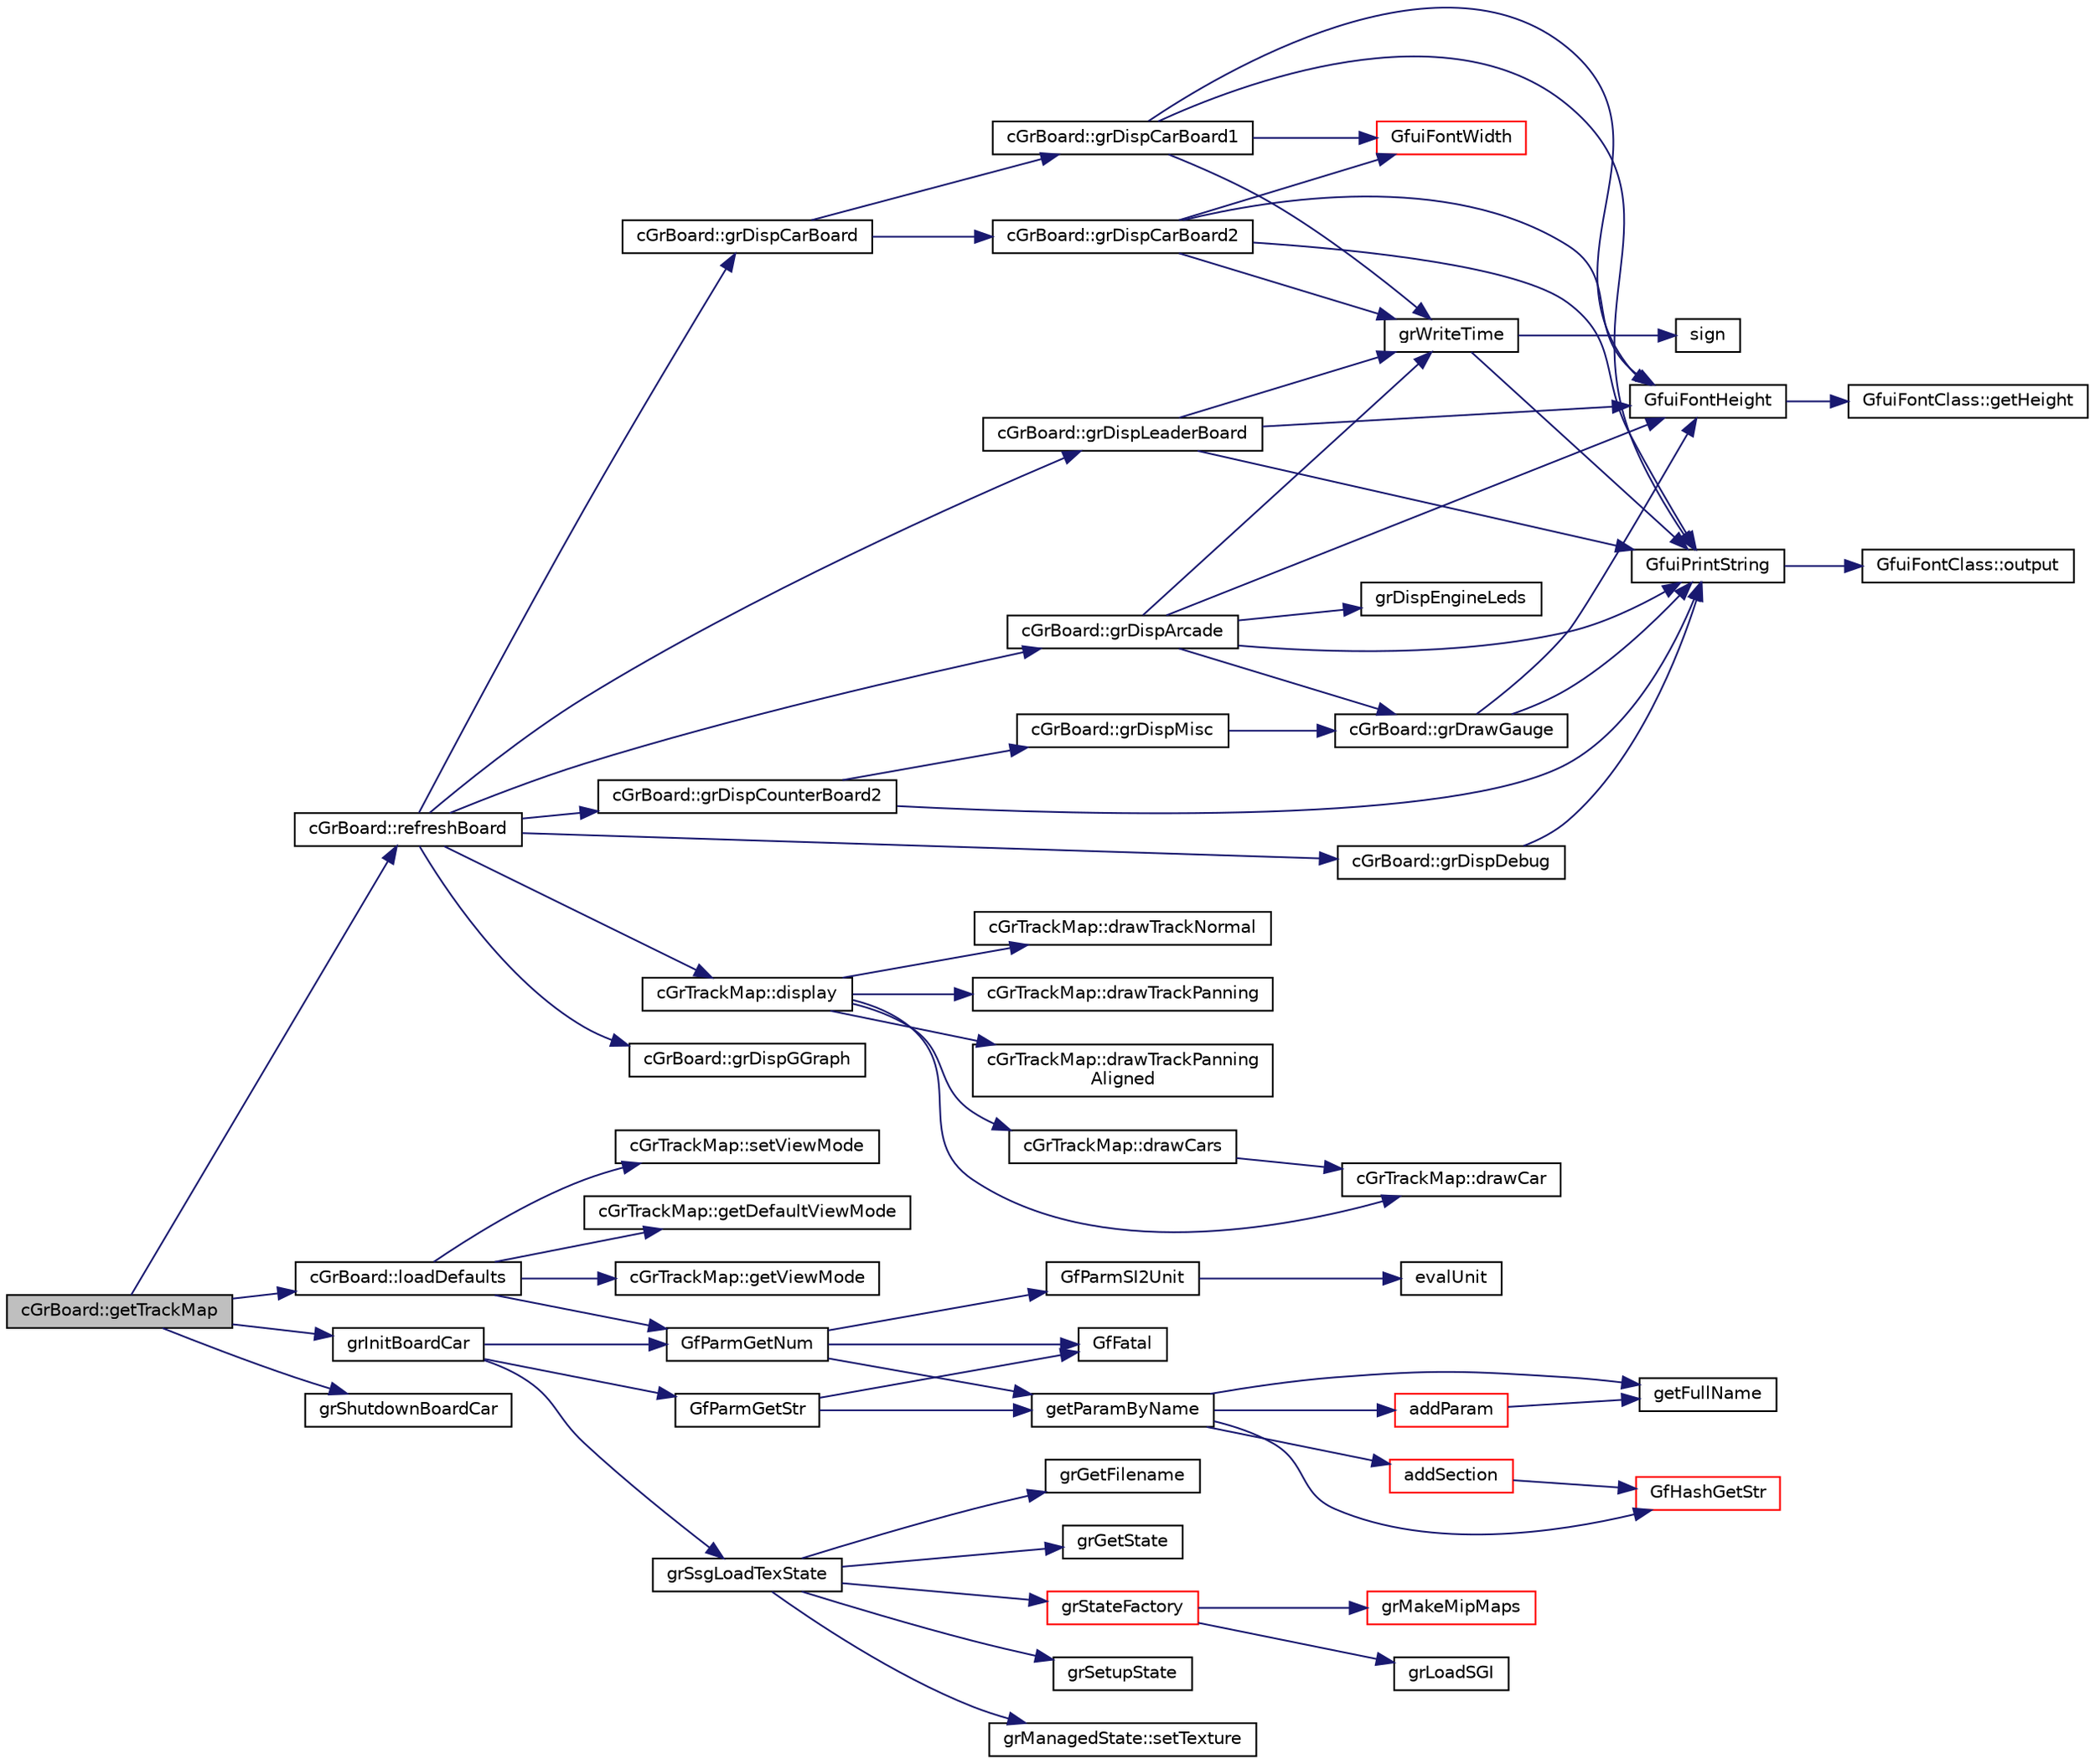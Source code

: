 digraph "cGrBoard::getTrackMap"
{
  edge [fontname="Helvetica",fontsize="10",labelfontname="Helvetica",labelfontsize="10"];
  node [fontname="Helvetica",fontsize="10",shape=record];
  rankdir="LR";
  Node1 [label="cGrBoard::getTrackMap",height=0.2,width=0.4,color="black", fillcolor="grey75", style="filled", fontcolor="black"];
  Node1 -> Node2 [color="midnightblue",fontsize="10",style="solid",fontname="Helvetica"];
  Node2 [label="cGrBoard::refreshBoard",height=0.2,width=0.4,color="black", fillcolor="white", style="filled",URL="$classc_gr_board.html#a04d7b68b71eb8622a4a5e51fe79f91b6"];
  Node2 -> Node3 [color="midnightblue",fontsize="10",style="solid",fontname="Helvetica"];
  Node3 [label="cGrBoard::grDispArcade",height=0.2,width=0.4,color="black", fillcolor="white", style="filled",URL="$classc_gr_board.html#a240146ddb66461b86b58da55c8637424"];
  Node3 -> Node4 [color="midnightblue",fontsize="10",style="solid",fontname="Helvetica"];
  Node4 [label="GfuiFontHeight",height=0.2,width=0.4,color="black", fillcolor="white", style="filled",URL="$guiobject_8cpp.html#a16c9a8131f2fa3e3ccabac1965c8666a"];
  Node4 -> Node5 [color="midnightblue",fontsize="10",style="solid",fontname="Helvetica"];
  Node5 [label="GfuiFontClass::getHeight",height=0.2,width=0.4,color="black", fillcolor="white", style="filled",URL="$class_gfui_font_class.html#af7a8622b16d9d8321fa6bcf5a23352a9"];
  Node3 -> Node6 [color="midnightblue",fontsize="10",style="solid",fontname="Helvetica"];
  Node6 [label="GfuiPrintString",height=0.2,width=0.4,color="black", fillcolor="white", style="filled",URL="$guiobject_8cpp.html#ab226e79d87e26e9dca9107ab57056d4b"];
  Node6 -> Node7 [color="midnightblue",fontsize="10",style="solid",fontname="Helvetica"];
  Node7 [label="GfuiFontClass::output",height=0.2,width=0.4,color="black", fillcolor="white", style="filled",URL="$class_gfui_font_class.html#a91ad2c90518edd347ebed44797b39b11"];
  Node3 -> Node8 [color="midnightblue",fontsize="10",style="solid",fontname="Helvetica"];
  Node8 [label="grWriteTime",height=0.2,width=0.4,color="black", fillcolor="white", style="filled",URL="$grutil_8cpp.html#a986ca3c6164c1e2cbb9f9041aba7afd0"];
  Node8 -> Node9 [color="midnightblue",fontsize="10",style="solid",fontname="Helvetica"];
  Node9 [label="sign",height=0.2,width=0.4,color="black", fillcolor="white", style="filled",URL="$_math_functions_8h.html#a96c13b7e2b0a7c169ee21ca9d5597a2d"];
  Node8 -> Node6 [color="midnightblue",fontsize="10",style="solid",fontname="Helvetica"];
  Node3 -> Node10 [color="midnightblue",fontsize="10",style="solid",fontname="Helvetica"];
  Node10 [label="cGrBoard::grDrawGauge",height=0.2,width=0.4,color="black", fillcolor="white", style="filled",URL="$classc_gr_board.html#a803c33e9dbfb6d232c2cbaae023456ce"];
  Node10 -> Node6 [color="midnightblue",fontsize="10",style="solid",fontname="Helvetica"];
  Node10 -> Node4 [color="midnightblue",fontsize="10",style="solid",fontname="Helvetica"];
  Node3 -> Node11 [color="midnightblue",fontsize="10",style="solid",fontname="Helvetica"];
  Node11 [label="grDispEngineLeds",height=0.2,width=0.4,color="black", fillcolor="white", style="filled",URL="$grboard_8cpp.html#abc2e5c338a277991a1ff68f2601ea86d"];
  Node2 -> Node12 [color="midnightblue",fontsize="10",style="solid",fontname="Helvetica"];
  Node12 [label="cGrBoard::grDispDebug",height=0.2,width=0.4,color="black", fillcolor="white", style="filled",URL="$classc_gr_board.html#a3fcd894523607998022f611da0009dfa"];
  Node12 -> Node6 [color="midnightblue",fontsize="10",style="solid",fontname="Helvetica"];
  Node2 -> Node13 [color="midnightblue",fontsize="10",style="solid",fontname="Helvetica"];
  Node13 [label="cGrBoard::grDispGGraph",height=0.2,width=0.4,color="black", fillcolor="white", style="filled",URL="$classc_gr_board.html#a0cba8bd471db387403a00aca663cb10f"];
  Node2 -> Node14 [color="midnightblue",fontsize="10",style="solid",fontname="Helvetica"];
  Node14 [label="cGrBoard::grDispCarBoard",height=0.2,width=0.4,color="black", fillcolor="white", style="filled",URL="$classc_gr_board.html#acb552d9bf35044eb9b8a5b2c0cc1b26b"];
  Node14 -> Node15 [color="midnightblue",fontsize="10",style="solid",fontname="Helvetica"];
  Node15 [label="cGrBoard::grDispCarBoard1",height=0.2,width=0.4,color="black", fillcolor="white", style="filled",URL="$classc_gr_board.html#aa84a6fa6cb24731ad2f8b092bb9b9fe2"];
  Node15 -> Node4 [color="midnightblue",fontsize="10",style="solid",fontname="Helvetica"];
  Node15 -> Node16 [color="midnightblue",fontsize="10",style="solid",fontname="Helvetica"];
  Node16 [label="GfuiFontWidth",height=0.2,width=0.4,color="red", fillcolor="white", style="filled",URL="$guiobject_8cpp.html#a2ed095a2e38690deeb352913bac1024f"];
  Node15 -> Node6 [color="midnightblue",fontsize="10",style="solid",fontname="Helvetica"];
  Node15 -> Node8 [color="midnightblue",fontsize="10",style="solid",fontname="Helvetica"];
  Node14 -> Node17 [color="midnightblue",fontsize="10",style="solid",fontname="Helvetica"];
  Node17 [label="cGrBoard::grDispCarBoard2",height=0.2,width=0.4,color="black", fillcolor="white", style="filled",URL="$classc_gr_board.html#a6b08192e4b9bbc1225c2fac6dd21f35b"];
  Node17 -> Node4 [color="midnightblue",fontsize="10",style="solid",fontname="Helvetica"];
  Node17 -> Node16 [color="midnightblue",fontsize="10",style="solid",fontname="Helvetica"];
  Node17 -> Node6 [color="midnightblue",fontsize="10",style="solid",fontname="Helvetica"];
  Node17 -> Node8 [color="midnightblue",fontsize="10",style="solid",fontname="Helvetica"];
  Node2 -> Node18 [color="midnightblue",fontsize="10",style="solid",fontname="Helvetica"];
  Node18 [label="cGrBoard::grDispLeaderBoard",height=0.2,width=0.4,color="black", fillcolor="white", style="filled",URL="$classc_gr_board.html#ad9a84a37361caf8b297841f2984121f8"];
  Node18 -> Node4 [color="midnightblue",fontsize="10",style="solid",fontname="Helvetica"];
  Node18 -> Node6 [color="midnightblue",fontsize="10",style="solid",fontname="Helvetica"];
  Node18 -> Node8 [color="midnightblue",fontsize="10",style="solid",fontname="Helvetica"];
  Node2 -> Node19 [color="midnightblue",fontsize="10",style="solid",fontname="Helvetica"];
  Node19 [label="cGrBoard::grDispCounterBoard2",height=0.2,width=0.4,color="black", fillcolor="white", style="filled",URL="$classc_gr_board.html#ad038ef26c82631567d93423aeb4e6a42"];
  Node19 -> Node6 [color="midnightblue",fontsize="10",style="solid",fontname="Helvetica"];
  Node19 -> Node20 [color="midnightblue",fontsize="10",style="solid",fontname="Helvetica"];
  Node20 [label="cGrBoard::grDispMisc",height=0.2,width=0.4,color="black", fillcolor="white", style="filled",URL="$classc_gr_board.html#a787a7fa1465791782a32a1410215bad4"];
  Node20 -> Node10 [color="midnightblue",fontsize="10",style="solid",fontname="Helvetica"];
  Node2 -> Node21 [color="midnightblue",fontsize="10",style="solid",fontname="Helvetica"];
  Node21 [label="cGrTrackMap::display",height=0.2,width=0.4,color="black", fillcolor="white", style="filled",URL="$classc_gr_track_map.html#a81f98636b531fe06e45f0bd27d7344ad"];
  Node21 -> Node22 [color="midnightblue",fontsize="10",style="solid",fontname="Helvetica"];
  Node22 [label="cGrTrackMap::drawTrackNormal",height=0.2,width=0.4,color="black", fillcolor="white", style="filled",URL="$classc_gr_track_map.html#a9635dd8a1172d1df238382c0acac7d3d"];
  Node21 -> Node23 [color="midnightblue",fontsize="10",style="solid",fontname="Helvetica"];
  Node23 [label="cGrTrackMap::drawTrackPanning",height=0.2,width=0.4,color="black", fillcolor="white", style="filled",URL="$classc_gr_track_map.html#a40c1d5b705f45260ca925dbfa651d36f"];
  Node21 -> Node24 [color="midnightblue",fontsize="10",style="solid",fontname="Helvetica"];
  Node24 [label="cGrTrackMap::drawTrackPanning\lAligned",height=0.2,width=0.4,color="black", fillcolor="white", style="filled",URL="$classc_gr_track_map.html#ae5c09f90a69caabbbac40e41af218abb"];
  Node21 -> Node25 [color="midnightblue",fontsize="10",style="solid",fontname="Helvetica"];
  Node25 [label="cGrTrackMap::drawCars",height=0.2,width=0.4,color="black", fillcolor="white", style="filled",URL="$classc_gr_track_map.html#aa35914a2320a8e7d7b4896e654a30cce"];
  Node25 -> Node26 [color="midnightblue",fontsize="10",style="solid",fontname="Helvetica"];
  Node26 [label="cGrTrackMap::drawCar",height=0.2,width=0.4,color="black", fillcolor="white", style="filled",URL="$classc_gr_track_map.html#abadba2fbe343a188a0d0904870ebac88"];
  Node21 -> Node26 [color="midnightblue",fontsize="10",style="solid",fontname="Helvetica"];
  Node1 -> Node27 [color="midnightblue",fontsize="10",style="solid",fontname="Helvetica"];
  Node27 [label="cGrBoard::loadDefaults",height=0.2,width=0.4,color="black", fillcolor="white", style="filled",URL="$classc_gr_board.html#acfb04798920efe77302f2288b28d1b5d"];
  Node27 -> Node28 [color="midnightblue",fontsize="10",style="solid",fontname="Helvetica"];
  Node28 [label="GfParmGetNum",height=0.2,width=0.4,color="black", fillcolor="white", style="filled",URL="$group__paramsdata.html#ga57d6d6694c94482128c7b7bd6bf0a2e8",tooltip="Get a numerical parameter from the parameter set handle. "];
  Node28 -> Node29 [color="midnightblue",fontsize="10",style="solid",fontname="Helvetica"];
  Node29 [label="GfFatal",height=0.2,width=0.4,color="black", fillcolor="white", style="filled",URL="$tgf_8h.html#a927c58e55400ef72e0e54548b26f973d"];
  Node28 -> Node30 [color="midnightblue",fontsize="10",style="solid",fontname="Helvetica"];
  Node30 [label="getParamByName",height=0.2,width=0.4,color="black", fillcolor="white", style="filled",URL="$group__paramshelper.html#gad76ca407ee6b618e69f80c80aa319d63",tooltip="Helper function to get (or create) a parameter by name. "];
  Node30 -> Node31 [color="midnightblue",fontsize="10",style="solid",fontname="Helvetica"];
  Node31 [label="getFullName",height=0.2,width=0.4,color="black", fillcolor="white", style="filled",URL="$group__paramshelper.html#gaf12253922391ef1139cd12f2a0ffa5ea",tooltip="Helper function to get the full name of a parameter (full name: \"sectionName/paramName\"). "];
  Node30 -> Node32 [color="midnightblue",fontsize="10",style="solid",fontname="Helvetica"];
  Node32 [label="GfHashGetStr",height=0.2,width=0.4,color="red", fillcolor="white", style="filled",URL="$group__hash.html#ga4e47f57400b95ab9b6fe918c123fdb26",tooltip="Get the user data associated with a string key. "];
  Node30 -> Node33 [color="midnightblue",fontsize="10",style="solid",fontname="Helvetica"];
  Node33 [label="addSection",height=0.2,width=0.4,color="red", fillcolor="white", style="filled",URL="$group__paramshelper.html#ga56946944d68598d938e65db86ce1221f",tooltip="Helper function to add a section to a parameter set. "];
  Node33 -> Node32 [color="midnightblue",fontsize="10",style="solid",fontname="Helvetica"];
  Node30 -> Node34 [color="midnightblue",fontsize="10",style="solid",fontname="Helvetica"];
  Node34 [label="addParam",height=0.2,width=0.4,color="red", fillcolor="white", style="filled",URL="$group__paramshelper.html#gaf202744654cbc648b47479f30ccc3a8c",tooltip="Helper function to add parameter, does not check for duplicated name. "];
  Node34 -> Node31 [color="midnightblue",fontsize="10",style="solid",fontname="Helvetica"];
  Node28 -> Node35 [color="midnightblue",fontsize="10",style="solid",fontname="Helvetica"];
  Node35 [label="GfParmSI2Unit",height=0.2,width=0.4,color="black", fillcolor="white", style="filled",URL="$group__paramsdata.html#gab24de0cda7e3f9a5ea42be6dd7592a38",tooltip="Convert a value from SI to given unit. "];
  Node35 -> Node36 [color="midnightblue",fontsize="10",style="solid",fontname="Helvetica"];
  Node36 [label="evalUnit",height=0.2,width=0.4,color="black", fillcolor="white", style="filled",URL="$group__paramshelper.html#ga939d9b995855a1e99d2ed2591692c71d",tooltip="Support function to multiply or divide dest with unit conversion factor. "];
  Node27 -> Node37 [color="midnightblue",fontsize="10",style="solid",fontname="Helvetica"];
  Node37 [label="cGrTrackMap::setViewMode",height=0.2,width=0.4,color="black", fillcolor="white", style="filled",URL="$classc_gr_track_map.html#a87171669ebaf7f4b5b0b0ae0d067dcc7"];
  Node27 -> Node38 [color="midnightblue",fontsize="10",style="solid",fontname="Helvetica"];
  Node38 [label="cGrTrackMap::getDefaultViewMode",height=0.2,width=0.4,color="black", fillcolor="white", style="filled",URL="$classc_gr_track_map.html#ad220e98f1965206aa8e2e87575f9e2cf"];
  Node27 -> Node39 [color="midnightblue",fontsize="10",style="solid",fontname="Helvetica"];
  Node39 [label="cGrTrackMap::getViewMode",height=0.2,width=0.4,color="black", fillcolor="white", style="filled",URL="$classc_gr_track_map.html#af742b47fdd402c59d700518b157ef44a"];
  Node1 -> Node40 [color="midnightblue",fontsize="10",style="solid",fontname="Helvetica"];
  Node40 [label="grInitBoardCar",height=0.2,width=0.4,color="black", fillcolor="white", style="filled",URL="$grboard_8h.html#a7fb1e56563df224bdddd0e9c898749e9"];
  Node40 -> Node41 [color="midnightblue",fontsize="10",style="solid",fontname="Helvetica"];
  Node41 [label="GfParmGetStr",height=0.2,width=0.4,color="black", fillcolor="white", style="filled",URL="$group__paramsdata.html#gaa37bfd1fabd03d24fd50812c2330fa12",tooltip="Get a string parameter from the parameter set handle. "];
  Node41 -> Node29 [color="midnightblue",fontsize="10",style="solid",fontname="Helvetica"];
  Node41 -> Node30 [color="midnightblue",fontsize="10",style="solid",fontname="Helvetica"];
  Node40 -> Node42 [color="midnightblue",fontsize="10",style="solid",fontname="Helvetica"];
  Node42 [label="grSsgLoadTexState",height=0.2,width=0.4,color="black", fillcolor="white", style="filled",URL="$grutil_8cpp.html#a09f2dc4c131b061152dd7a5eab5eabd3"];
  Node42 -> Node43 [color="midnightblue",fontsize="10",style="solid",fontname="Helvetica"];
  Node43 [label="grGetFilename",height=0.2,width=0.4,color="black", fillcolor="white", style="filled",URL="$grutil_8cpp.html#a933edc8387a8d3f07a9564c560a09e66"];
  Node42 -> Node44 [color="midnightblue",fontsize="10",style="solid",fontname="Helvetica"];
  Node44 [label="grGetState",height=0.2,width=0.4,color="black", fillcolor="white", style="filled",URL="$grutil_8cpp.html#acfdded621810aabc579262a8ed0faae3"];
  Node42 -> Node45 [color="midnightblue",fontsize="10",style="solid",fontname="Helvetica"];
  Node45 [label="grStateFactory",height=0.2,width=0.4,color="red", fillcolor="white", style="filled",URL="$grtexture_8h.html#a9c5601ad5177d2e8c4833a106404afd3"];
  Node45 -> Node46 [color="midnightblue",fontsize="10",style="solid",fontname="Helvetica"];
  Node46 [label="grMakeMipMaps",height=0.2,width=0.4,color="red", fillcolor="white", style="filled",URL="$grtexture_8h.html#a13ad2b002438dbafa6e83e5048f82bdc"];
  Node45 -> Node47 [color="midnightblue",fontsize="10",style="solid",fontname="Helvetica"];
  Node47 [label="grLoadSGI",height=0.2,width=0.4,color="black", fillcolor="white", style="filled",URL="$grtexture_8h.html#a720337b1b2d53907bef99cd846ac15da"];
  Node42 -> Node48 [color="midnightblue",fontsize="10",style="solid",fontname="Helvetica"];
  Node48 [label="grSetupState",height=0.2,width=0.4,color="black", fillcolor="white", style="filled",URL="$grutil_8cpp.html#ab57f38cf4d3bc16dd5ca46cae4a6b430"];
  Node42 -> Node49 [color="midnightblue",fontsize="10",style="solid",fontname="Helvetica"];
  Node49 [label="grManagedState::setTexture",height=0.2,width=0.4,color="black", fillcolor="white", style="filled",URL="$classgr_managed_state.html#a5d9986a494fba4d582b2cdd65e1083b5"];
  Node40 -> Node28 [color="midnightblue",fontsize="10",style="solid",fontname="Helvetica"];
  Node1 -> Node50 [color="midnightblue",fontsize="10",style="solid",fontname="Helvetica"];
  Node50 [label="grShutdownBoardCar",height=0.2,width=0.4,color="black", fillcolor="white", style="filled",URL="$grboard_8h.html#a1c9aea8fcbc0663f6133eb8211cb4fdb"];
}
